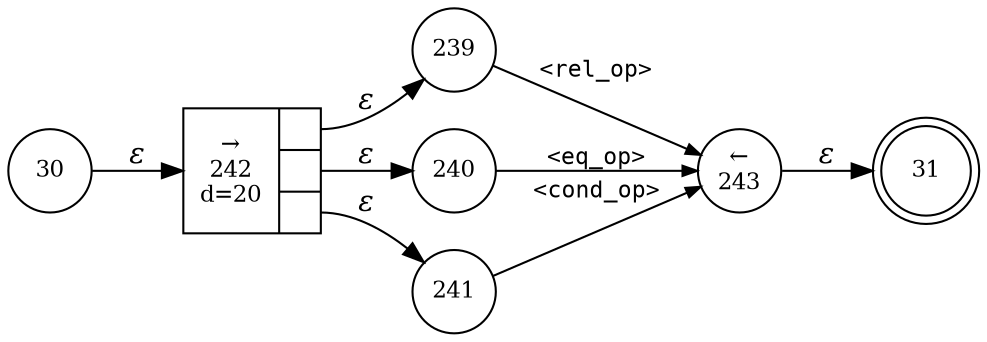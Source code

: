 digraph ATN {
rankdir=LR;
s31[fontsize=11, label="31", shape=doublecircle, fixedsize=true, width=.6];
s240[fontsize=11,label="240", shape=circle, fixedsize=true, width=.55, peripheries=1];
s241[fontsize=11,label="241", shape=circle, fixedsize=true, width=.55, peripheries=1];
s242[fontsize=11,label="{&rarr;\n242\nd=20|{<p0>|<p1>|<p2>}}", shape=record, fixedsize=false, peripheries=1];
s243[fontsize=11,label="&larr;\n243", shape=circle, fixedsize=true, width=.55, peripheries=1];
s30[fontsize=11,label="30", shape=circle, fixedsize=true, width=.55, peripheries=1];
s239[fontsize=11,label="239", shape=circle, fixedsize=true, width=.55, peripheries=1];
s30 -> s242 [fontname="Times-Italic", label="&epsilon;"];
s242:p0 -> s239 [fontname="Times-Italic", label="&epsilon;"];
s242:p1 -> s240 [fontname="Times-Italic", label="&epsilon;"];
s242:p2 -> s241 [fontname="Times-Italic", label="&epsilon;"];
s239 -> s243 [fontsize=11, fontname="Courier", arrowsize=.7, label = "<rel_op>", arrowhead = normal];
s240 -> s243 [fontsize=11, fontname="Courier", arrowsize=.7, label = "<eq_op>", arrowhead = normal];
s241 -> s243 [fontsize=11, fontname="Courier", arrowsize=.7, label = "<cond_op>", arrowhead = normal];
s243 -> s31 [fontname="Times-Italic", label="&epsilon;"];
}